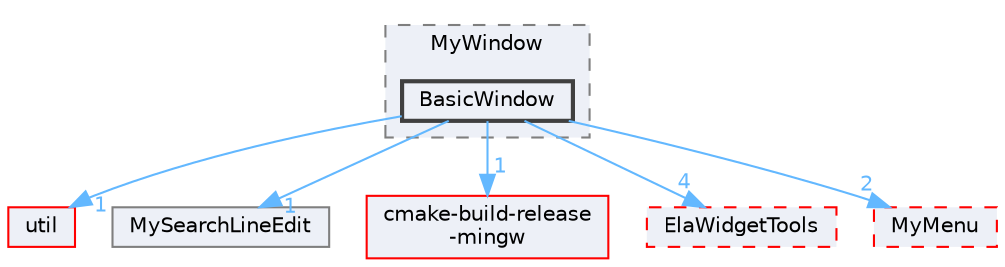 digraph "BasicWindow"
{
 // LATEX_PDF_SIZE
  bgcolor="transparent";
  edge [fontname=Helvetica,fontsize=10,labelfontname=Helvetica,labelfontsize=10];
  node [fontname=Helvetica,fontsize=10,shape=box,height=0.2,width=0.4];
  compound=true
  subgraph clusterdir_4b9cab5655b1fb428a6082722224fbe8 {
    graph [ bgcolor="#edf0f7", pencolor="grey50", label="MyWindow", fontname=Helvetica,fontsize=10 style="filled,dashed", URL="dir_4b9cab5655b1fb428a6082722224fbe8.html",tooltip=""]
  dir_812509082c1d53851b5436d935ee6323 [label="BasicWindow", fillcolor="#edf0f7", color="grey25", style="filled,bold", URL="dir_812509082c1d53851b5436d935ee6323.html",tooltip=""];
  }
  dir_23ec12649285f9fabf3a6b7380226c28 [label="util", fillcolor="#edf0f7", color="red", style="filled", URL="dir_23ec12649285f9fabf3a6b7380226c28.html",tooltip=""];
  dir_f72ad77267ed58e963da253192a0fe4e [label="MySearchLineEdit", fillcolor="#edf0f7", color="grey50", style="filled", URL="dir_f72ad77267ed58e963da253192a0fe4e.html",tooltip=""];
  dir_d3305b01cebad1f13f311f52d3f850d2 [label="cmake-build-release\l-mingw", fillcolor="#edf0f7", color="red", style="filled", URL="dir_d3305b01cebad1f13f311f52d3f850d2.html",tooltip=""];
  dir_c41e0d0e814e23de337c335e201650d3 [label="ElaWidgetTools", fillcolor="#edf0f7", color="red", style="filled,dashed", URL="dir_c41e0d0e814e23de337c335e201650d3.html",tooltip=""];
  dir_5978cb0ca166c1e5e46ab0fd30008e2c [label="MyMenu", fillcolor="#edf0f7", color="red", style="filled,dashed", URL="dir_5978cb0ca166c1e5e46ab0fd30008e2c.html",tooltip=""];
  dir_812509082c1d53851b5436d935ee6323->dir_23ec12649285f9fabf3a6b7380226c28 [headlabel="1", labeldistance=1.5 headhref="dir_000039_000341.html" href="dir_000039_000341.html" color="steelblue1" fontcolor="steelblue1"];
  dir_812509082c1d53851b5436d935ee6323->dir_5978cb0ca166c1e5e46ab0fd30008e2c [headlabel="2", labeldistance=1.5 headhref="dir_000039_000238.html" href="dir_000039_000238.html" color="steelblue1" fontcolor="steelblue1"];
  dir_812509082c1d53851b5436d935ee6323->dir_c41e0d0e814e23de337c335e201650d3 [headlabel="4", labeldistance=1.5 headhref="dir_000039_000089.html" href="dir_000039_000089.html" color="steelblue1" fontcolor="steelblue1"];
  dir_812509082c1d53851b5436d935ee6323->dir_d3305b01cebad1f13f311f52d3f850d2 [headlabel="1", labeldistance=1.5 headhref="dir_000039_000050.html" href="dir_000039_000050.html" color="steelblue1" fontcolor="steelblue1"];
  dir_812509082c1d53851b5436d935ee6323->dir_f72ad77267ed58e963da253192a0fe4e [headlabel="1", labeldistance=1.5 headhref="dir_000039_000250.html" href="dir_000039_000250.html" color="steelblue1" fontcolor="steelblue1"];
}
